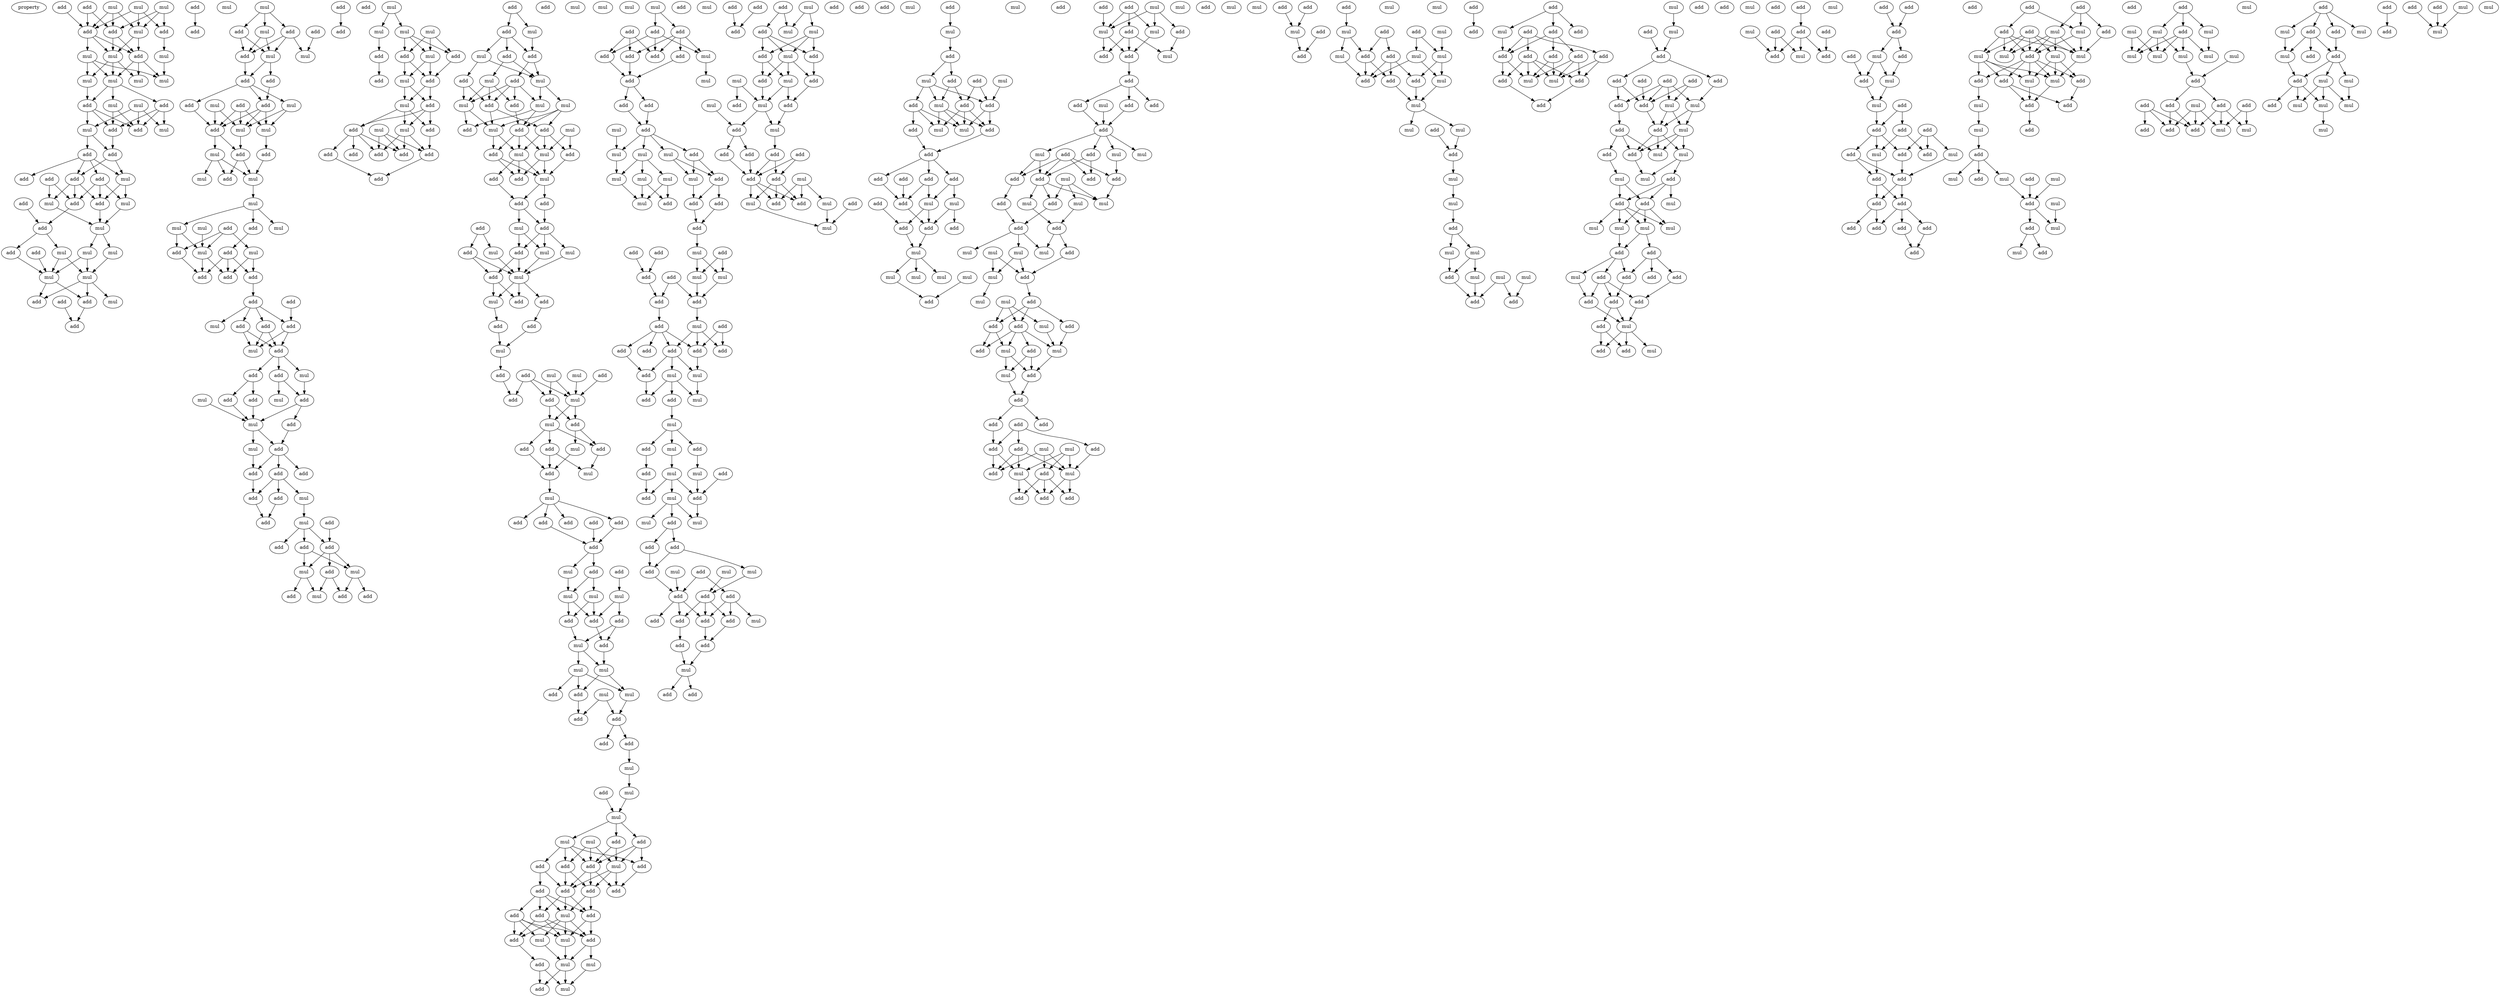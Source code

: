 digraph {
    node [fontcolor=black]
    property [mul=2,lf=1.3]
    0 [ label = add ];
    1 [ label = add ];
    2 [ label = mul ];
    3 [ label = mul ];
    4 [ label = mul ];
    5 [ label = add ];
    6 [ label = add ];
    7 [ label = mul ];
    8 [ label = add ];
    9 [ label = add ];
    10 [ label = mul ];
    11 [ label = mul ];
    12 [ label = mul ];
    13 [ label = mul ];
    14 [ label = mul ];
    15 [ label = mul ];
    16 [ label = mul ];
    17 [ label = add ];
    18 [ label = add ];
    19 [ label = mul ];
    20 [ label = mul ];
    21 [ label = add ];
    22 [ label = add ];
    23 [ label = mul ];
    24 [ label = mul ];
    25 [ label = add ];
    26 [ label = add ];
    27 [ label = add ];
    28 [ label = add ];
    29 [ label = add ];
    30 [ label = mul ];
    31 [ label = add ];
    32 [ label = mul ];
    33 [ label = add ];
    34 [ label = mul ];
    35 [ label = add ];
    36 [ label = add ];
    37 [ label = mul ];
    38 [ label = add ];
    39 [ label = mul ];
    40 [ label = mul ];
    41 [ label = mul ];
    42 [ label = add ];
    43 [ label = add ];
    44 [ label = mul ];
    45 [ label = mul ];
    46 [ label = add ];
    47 [ label = add ];
    48 [ label = mul ];
    49 [ label = add ];
    50 [ label = add ];
    51 [ label = add ];
    52 [ label = add ];
    53 [ label = mul ];
    54 [ label = mul ];
    55 [ label = mul ];
    56 [ label = add ];
    57 [ label = add ];
    58 [ label = add ];
    59 [ label = mul ];
    60 [ label = mul ];
    61 [ label = add ];
    62 [ label = add ];
    63 [ label = add ];
    64 [ label = add ];
    65 [ label = add ];
    66 [ label = add ];
    67 [ label = mul ];
    68 [ label = mul ];
    69 [ label = add ];
    70 [ label = mul ];
    71 [ label = mul ];
    72 [ label = add ];
    73 [ label = add ];
    74 [ label = mul ];
    75 [ label = add ];
    76 [ label = mul ];
    77 [ label = mul ];
    78 [ label = mul ];
    79 [ label = add ];
    80 [ label = mul ];
    81 [ label = mul ];
    82 [ label = mul ];
    83 [ label = add ];
    84 [ label = add ];
    85 [ label = add ];
    86 [ label = mul ];
    87 [ label = mul ];
    88 [ label = add ];
    89 [ label = add ];
    90 [ label = add ];
    91 [ label = add ];
    92 [ label = add ];
    93 [ label = add ];
    94 [ label = add ];
    95 [ label = add ];
    96 [ label = add ];
    97 [ label = add ];
    98 [ label = mul ];
    99 [ label = mul ];
    100 [ label = add ];
    101 [ label = add ];
    102 [ label = mul ];
    103 [ label = add ];
    104 [ label = add ];
    105 [ label = add ];
    106 [ label = add ];
    107 [ label = mul ];
    108 [ label = mul ];
    109 [ label = add ];
    110 [ label = mul ];
    111 [ label = mul ];
    112 [ label = add ];
    113 [ label = add ];
    114 [ label = add ];
    115 [ label = add ];
    116 [ label = add ];
    117 [ label = add ];
    118 [ label = mul ];
    119 [ label = add ];
    120 [ label = mul ];
    121 [ label = add ];
    122 [ label = add ];
    123 [ label = add ];
    124 [ label = add ];
    125 [ label = add ];
    126 [ label = mul ];
    127 [ label = add ];
    128 [ label = mul ];
    129 [ label = add ];
    130 [ label = add ];
    131 [ label = mul ];
    132 [ label = add ];
    133 [ label = mul ];
    134 [ label = mul ];
    135 [ label = mul ];
    136 [ label = mul ];
    137 [ label = add ];
    138 [ label = mul ];
    139 [ label = add ];
    140 [ label = add ];
    141 [ label = mul ];
    142 [ label = add ];
    143 [ label = add ];
    144 [ label = mul ];
    145 [ label = add ];
    146 [ label = add ];
    147 [ label = mul ];
    148 [ label = add ];
    149 [ label = mul ];
    150 [ label = add ];
    151 [ label = add ];
    152 [ label = add ];
    153 [ label = add ];
    154 [ label = add ];
    155 [ label = add ];
    156 [ label = add ];
    157 [ label = mul ];
    158 [ label = add ];
    159 [ label = add ];
    160 [ label = mul ];
    161 [ label = add ];
    162 [ label = add ];
    163 [ label = add ];
    164 [ label = mul ];
    165 [ label = add ];
    166 [ label = mul ];
    167 [ label = add ];
    168 [ label = add ];
    169 [ label = mul ];
    170 [ label = mul ];
    171 [ label = mul ];
    172 [ label = add ];
    173 [ label = add ];
    174 [ label = mul ];
    175 [ label = mul ];
    176 [ label = add ];
    177 [ label = add ];
    178 [ label = mul ];
    179 [ label = add ];
    180 [ label = mul ];
    181 [ label = add ];
    182 [ label = add ];
    183 [ label = mul ];
    184 [ label = add ];
    185 [ label = add ];
    186 [ label = mul ];
    187 [ label = add ];
    188 [ label = add ];
    189 [ label = mul ];
    190 [ label = mul ];
    191 [ label = add ];
    192 [ label = mul ];
    193 [ label = add ];
    194 [ label = add ];
    195 [ label = mul ];
    196 [ label = mul ];
    197 [ label = add ];
    198 [ label = add ];
    199 [ label = add ];
    200 [ label = add ];
    201 [ label = mul ];
    202 [ label = mul ];
    203 [ label = add ];
    204 [ label = mul ];
    205 [ label = add ];
    206 [ label = add ];
    207 [ label = add ];
    208 [ label = add ];
    209 [ label = mul ];
    210 [ label = mul ];
    211 [ label = add ];
    212 [ label = add ];
    213 [ label = add ];
    214 [ label = add ];
    215 [ label = mul ];
    216 [ label = mul ];
    217 [ label = add ];
    218 [ label = mul ];
    219 [ label = add ];
    220 [ label = add ];
    221 [ label = add ];
    222 [ label = add ];
    223 [ label = add ];
    224 [ label = add ];
    225 [ label = mul ];
    226 [ label = add ];
    227 [ label = add ];
    228 [ label = mul ];
    229 [ label = mul ];
    230 [ label = mul ];
    231 [ label = add ];
    232 [ label = add ];
    233 [ label = add ];
    234 [ label = add ];
    235 [ label = mul ];
    236 [ label = mul ];
    237 [ label = mul ];
    238 [ label = add ];
    239 [ label = mul ];
    240 [ label = add ];
    241 [ label = mul ];
    242 [ label = add ];
    243 [ label = add ];
    244 [ label = mul ];
    245 [ label = add ];
    246 [ label = add ];
    247 [ label = mul ];
    248 [ label = mul ];
    249 [ label = mul ];
    250 [ label = add ];
    251 [ label = mul ];
    252 [ label = mul ];
    253 [ label = add ];
    254 [ label = mul ];
    255 [ label = mul ];
    256 [ label = add ];
    257 [ label = add ];
    258 [ label = add ];
    259 [ label = add ];
    260 [ label = mul ];
    261 [ label = add ];
    262 [ label = add ];
    263 [ label = add ];
    264 [ label = add ];
    265 [ label = add ];
    266 [ label = add ];
    267 [ label = add ];
    268 [ label = mul ];
    269 [ label = add ];
    270 [ label = mul ];
    271 [ label = add ];
    272 [ label = mul ];
    273 [ label = add ];
    274 [ label = mul ];
    275 [ label = mul ];
    276 [ label = add ];
    277 [ label = add ];
    278 [ label = mul ];
    279 [ label = mul ];
    280 [ label = add ];
    281 [ label = add ];
    282 [ label = add ];
    283 [ label = mul ];
    284 [ label = add ];
    285 [ label = add ];
    286 [ label = add ];
    287 [ label = add ];
    288 [ label = add ];
    289 [ label = mul ];
    290 [ label = add ];
    291 [ label = add ];
    292 [ label = mul ];
    293 [ label = add ];
    294 [ label = mul ];
    295 [ label = add ];
    296 [ label = mul ];
    297 [ label = mul ];
    298 [ label = mul ];
    299 [ label = mul ];
    300 [ label = add ];
    301 [ label = mul ];
    302 [ label = mul ];
    303 [ label = add ];
    304 [ label = add ];
    305 [ label = add ];
    306 [ label = mul ];
    307 [ label = add ];
    308 [ label = add ];
    309 [ label = add ];
    310 [ label = add ];
    311 [ label = mul ];
    312 [ label = add ];
    313 [ label = mul ];
    314 [ label = mul ];
    315 [ label = add ];
    316 [ label = add ];
    317 [ label = add ];
    318 [ label = add ];
    319 [ label = add ];
    320 [ label = mul ];
    321 [ label = add ];
    322 [ label = add ];
    323 [ label = add ];
    324 [ label = add ];
    325 [ label = add ];
    326 [ label = mul ];
    327 [ label = add ];
    328 [ label = mul ];
    329 [ label = add ];
    330 [ label = mul ];
    331 [ label = add ];
    332 [ label = add ];
    333 [ label = mul ];
    334 [ label = add ];
    335 [ label = add ];
    336 [ label = mul ];
    337 [ label = mul ];
    338 [ label = mul ];
    339 [ label = add ];
    340 [ label = add ];
    341 [ label = mul ];
    342 [ label = add ];
    343 [ label = add ];
    344 [ label = mul ];
    345 [ label = mul ];
    346 [ label = mul ];
    347 [ label = add ];
    348 [ label = add ];
    349 [ label = add ];
    350 [ label = mul ];
    351 [ label = mul ];
    352 [ label = mul ];
    353 [ label = add ];
    354 [ label = add ];
    355 [ label = add ];
    356 [ label = add ];
    357 [ label = add ];
    358 [ label = add ];
    359 [ label = add ];
    360 [ label = add ];
    361 [ label = mul ];
    362 [ label = add ];
    363 [ label = add ];
    364 [ label = add ];
    365 [ label = mul ];
    366 [ label = add ];
    367 [ label = add ];
    368 [ label = add ];
    369 [ label = add ];
    370 [ label = add ];
    371 [ label = mul ];
    372 [ label = add ];
    373 [ label = add ];
    374 [ label = add ];
    375 [ label = add ];
    376 [ label = mul ];
    377 [ label = mul ];
    378 [ label = add ];
    379 [ label = add ];
    380 [ label = mul ];
    381 [ label = mul ];
    382 [ label = add ];
    383 [ label = mul ];
    384 [ label = add ];
    385 [ label = mul ];
    386 [ label = mul ];
    387 [ label = add ];
    388 [ label = add ];
    389 [ label = mul ];
    390 [ label = add ];
    391 [ label = add ];
    392 [ label = add ];
    393 [ label = add ];
    394 [ label = add ];
    395 [ label = add ];
    396 [ label = add ];
    397 [ label = add ];
    398 [ label = mul ];
    399 [ label = mul ];
    400 [ label = add ];
    401 [ label = add ];
    402 [ label = mul ];
    403 [ label = add ];
    404 [ label = mul ];
    405 [ label = mul ];
    406 [ label = add ];
    407 [ label = mul ];
    408 [ label = mul ];
    409 [ label = add ];
    410 [ label = mul ];
    411 [ label = add ];
    412 [ label = mul ];
    413 [ label = add ];
    414 [ label = add ];
    415 [ label = add ];
    416 [ label = mul ];
    417 [ label = add ];
    418 [ label = mul ];
    419 [ label = add ];
    420 [ label = add ];
    421 [ label = mul ];
    422 [ label = add ];
    423 [ label = add ];
    424 [ label = add ];
    425 [ label = add ];
    426 [ label = add ];
    427 [ label = mul ];
    428 [ label = mul ];
    429 [ label = add ];
    430 [ label = add ];
    431 [ label = add ];
    432 [ label = add ];
    433 [ label = add ];
    434 [ label = mul ];
    435 [ label = mul ];
    436 [ label = mul ];
    437 [ label = mul ];
    438 [ label = mul ];
    439 [ label = add ];
    440 [ label = add ];
    441 [ label = add ];
    442 [ label = mul ];
    443 [ label = add ];
    444 [ label = mul ];
    445 [ label = add ];
    446 [ label = mul ];
    447 [ label = mul ];
    448 [ label = add ];
    449 [ label = add ];
    450 [ label = mul ];
    451 [ label = add ];
    452 [ label = add ];
    453 [ label = add ];
    454 [ label = add ];
    455 [ label = add ];
    456 [ label = mul ];
    457 [ label = add ];
    458 [ label = add ];
    459 [ label = mul ];
    460 [ label = mul ];
    461 [ label = add ];
    462 [ label = add ];
    463 [ label = mul ];
    464 [ label = add ];
    465 [ label = mul ];
    466 [ label = add ];
    467 [ label = add ];
    468 [ label = add ];
    469 [ label = mul ];
    470 [ label = add ];
    471 [ label = mul ];
    472 [ label = add ];
    473 [ label = mul ];
    474 [ label = add ];
    475 [ label = add ];
    476 [ label = mul ];
    477 [ label = mul ];
    478 [ label = mul ];
    479 [ label = mul ];
    480 [ label = add ];
    481 [ label = add ];
    482 [ label = mul ];
    483 [ label = mul ];
    484 [ label = mul ];
    485 [ label = add ];
    486 [ label = add ];
    487 [ label = add ];
    488 [ label = add ];
    489 [ label = mul ];
    490 [ label = add ];
    491 [ label = add ];
    492 [ label = mul ];
    493 [ label = mul ];
    494 [ label = mul ];
    495 [ label = add ];
    496 [ label = add ];
    497 [ label = add ];
    498 [ label = add ];
    499 [ label = add ];
    500 [ label = add ];
    501 [ label = mul ];
    502 [ label = mul ];
    503 [ label = add ];
    504 [ label = add ];
    505 [ label = mul ];
    506 [ label = add ];
    507 [ label = add ];
    508 [ label = mul ];
    509 [ label = add ];
    510 [ label = add ];
    511 [ label = mul ];
    512 [ label = add ];
    513 [ label = mul ];
    514 [ label = add ];
    515 [ label = add ];
    516 [ label = add ];
    517 [ label = mul ];
    518 [ label = add ];
    519 [ label = add ];
    520 [ label = add ];
    521 [ label = mul ];
    522 [ label = mul ];
    523 [ label = add ];
    524 [ label = mul ];
    525 [ label = mul ];
    526 [ label = add ];
    527 [ label = mul ];
    528 [ label = add ];
    529 [ label = add ];
    530 [ label = mul ];
    531 [ label = add ];
    532 [ label = add ];
    533 [ label = mul ];
    534 [ label = add ];
    535 [ label = mul ];
    536 [ label = mul ];
    537 [ label = mul ];
    538 [ label = mul ];
    539 [ label = add ];
    540 [ label = mul ];
    541 [ label = add ];
    542 [ label = mul ];
    543 [ label = add ];
    544 [ label = add ];
    545 [ label = mul ];
    546 [ label = mul ];
    547 [ label = add ];
    548 [ label = mul ];
    549 [ label = mul ];
    550 [ label = mul ];
    551 [ label = add ];
    552 [ label = add ];
    553 [ label = add ];
    554 [ label = add ];
    555 [ label = mul ];
    556 [ label = add ];
    557 [ label = add ];
    558 [ label = add ];
    559 [ label = add ];
    560 [ label = add ];
    561 [ label = add ];
    562 [ label = add ];
    563 [ label = add ];
    564 [ label = mul ];
    565 [ label = add ];
    566 [ label = mul ];
    567 [ label = add ];
    568 [ label = mul ];
    569 [ label = add ];
    570 [ label = mul ];
    571 [ label = add ];
    572 [ label = add ];
    573 [ label = add ];
    574 [ label = add ];
    575 [ label = add ];
    576 [ label = add ];
    577 [ label = add ];
    578 [ label = add ];
    579 [ label = add ];
    580 [ label = mul ];
    581 [ label = mul ];
    582 [ label = add ];
    583 [ label = add ];
    584 [ label = add ];
    585 [ label = mul ];
    586 [ label = add ];
    587 [ label = mul ];
    588 [ label = add ];
    589 [ label = mul ];
    590 [ label = mul ];
    591 [ label = add ];
    592 [ label = mul ];
    593 [ label = add ];
    594 [ label = add ];
    595 [ label = mul ];
    596 [ label = mul ];
    597 [ label = mul ];
    598 [ label = mul ];
    599 [ label = mul ];
    600 [ label = add ];
    601 [ label = add ];
    602 [ label = add ];
    603 [ label = add ];
    604 [ label = add ];
    605 [ label = mul ];
    606 [ label = add ];
    607 [ label = add ];
    608 [ label = add ];
    609 [ label = add ];
    610 [ label = add ];
    611 [ label = mul ];
    612 [ label = mul ];
    613 [ label = mul ];
    614 [ label = add ];
    615 [ label = add ];
    616 [ label = add ];
    617 [ label = add ];
    618 [ label = add ];
    619 [ label = add ];
    620 [ label = mul ];
    621 [ label = add ];
    622 [ label = mul ];
    623 [ label = mul ];
    624 [ label = add ];
    625 [ label = add ];
    626 [ label = add ];
    627 [ label = add ];
    628 [ label = add ];
    629 [ label = mul ];
    630 [ label = add ];
    631 [ label = add ];
    632 [ label = add ];
    633 [ label = add ];
    634 [ label = mul ];
    635 [ label = mul ];
    636 [ label = add ];
    637 [ label = add ];
    638 [ label = add ];
    639 [ label = add ];
    640 [ label = add ];
    641 [ label = mul ];
    642 [ label = mul ];
    643 [ label = add ];
    644 [ label = add ];
    645 [ label = add ];
    646 [ label = add ];
    647 [ label = add ];
    648 [ label = add ];
    649 [ label = add ];
    650 [ label = add ];
    651 [ label = add ];
    652 [ label = add ];
    653 [ label = add ];
    654 [ label = add ];
    655 [ label = add ];
    656 [ label = add ];
    657 [ label = mul ];
    658 [ label = add ];
    659 [ label = mul ];
    660 [ label = add ];
    661 [ label = mul ];
    662 [ label = mul ];
    663 [ label = mul ];
    664 [ label = add ];
    665 [ label = mul ];
    666 [ label = add ];
    667 [ label = mul ];
    668 [ label = add ];
    669 [ label = mul ];
    670 [ label = add ];
    671 [ label = mul ];
    672 [ label = add ];
    673 [ label = add ];
    674 [ label = add ];
    675 [ label = mul ];
    676 [ label = add ];
    677 [ label = mul ];
    678 [ label = add ];
    679 [ label = mul ];
    680 [ label = add ];
    681 [ label = mul ];
    682 [ label = mul ];
    683 [ label = add ];
    684 [ label = add ];
    685 [ label = mul ];
    686 [ label = mul ];
    687 [ label = add ];
    688 [ label = add ];
    689 [ label = add ];
    690 [ label = mul ];
    691 [ label = mul ];
    692 [ label = mul ];
    693 [ label = mul ];
    694 [ label = add ];
    695 [ label = mul ];
    696 [ label = mul ];
    697 [ label = mul ];
    698 [ label = mul ];
    699 [ label = mul ];
    700 [ label = add ];
    701 [ label = add ];
    702 [ label = mul ];
    703 [ label = add ];
    704 [ label = add ];
    705 [ label = add ];
    706 [ label = mul ];
    707 [ label = add ];
    708 [ label = add ];
    709 [ label = mul ];
    710 [ label = add ];
    711 [ label = add ];
    712 [ label = add ];
    713 [ label = mul ];
    714 [ label = add ];
    715 [ label = mul ];
    716 [ label = add ];
    717 [ label = add ];
    718 [ label = add ];
    719 [ label = mul ];
    720 [ label = add ];
    721 [ label = add ];
    722 [ label = mul ];
    723 [ label = mul ];
    724 [ label = mul ];
    725 [ label = mul ];
    726 [ label = mul ];
    727 [ label = add ];
    728 [ label = mul ];
    729 [ label = add ];
    730 [ label = add ];
    731 [ label = mul ];
    732 [ label = mul ];
    733 [ label = mul ];
    0 -> 5 [ name = 0 ];
    1 -> 5 [ name = 1 ];
    1 -> 6 [ name = 2 ];
    2 -> 5 [ name = 3 ];
    2 -> 6 [ name = 4 ];
    2 -> 7 [ name = 5 ];
    3 -> 6 [ name = 6 ];
    3 -> 7 [ name = 7 ];
    3 -> 8 [ name = 8 ];
    4 -> 5 [ name = 9 ];
    4 -> 7 [ name = 10 ];
    4 -> 8 [ name = 11 ];
    5 -> 9 [ name = 12 ];
    5 -> 10 [ name = 13 ];
    5 -> 12 [ name = 14 ];
    6 -> 9 [ name = 15 ];
    6 -> 10 [ name = 16 ];
    7 -> 9 [ name = 17 ];
    7 -> 10 [ name = 18 ];
    8 -> 11 [ name = 19 ];
    9 -> 13 [ name = 20 ];
    9 -> 14 [ name = 21 ];
    9 -> 16 [ name = 22 ];
    10 -> 14 [ name = 23 ];
    10 -> 15 [ name = 24 ];
    10 -> 16 [ name = 25 ];
    11 -> 13 [ name = 26 ];
    12 -> 13 [ name = 27 ];
    12 -> 14 [ name = 28 ];
    12 -> 15 [ name = 29 ];
    14 -> 17 [ name = 30 ];
    14 -> 18 [ name = 31 ];
    14 -> 19 [ name = 32 ];
    15 -> 17 [ name = 33 ];
    17 -> 21 [ name = 34 ];
    17 -> 22 [ name = 35 ];
    17 -> 23 [ name = 36 ];
    18 -> 21 [ name = 37 ];
    18 -> 22 [ name = 38 ];
    18 -> 24 [ name = 39 ];
    19 -> 21 [ name = 40 ];
    19 -> 22 [ name = 41 ];
    20 -> 21 [ name = 42 ];
    20 -> 23 [ name = 43 ];
    20 -> 24 [ name = 44 ];
    22 -> 26 [ name = 45 ];
    23 -> 25 [ name = 46 ];
    23 -> 26 [ name = 47 ];
    25 -> 28 [ name = 48 ];
    25 -> 29 [ name = 49 ];
    25 -> 30 [ name = 50 ];
    25 -> 31 [ name = 51 ];
    26 -> 30 [ name = 52 ];
    26 -> 31 [ name = 53 ];
    27 -> 34 [ name = 54 ];
    27 -> 36 [ name = 55 ];
    28 -> 32 [ name = 56 ];
    28 -> 33 [ name = 57 ];
    28 -> 36 [ name = 58 ];
    30 -> 32 [ name = 59 ];
    30 -> 33 [ name = 60 ];
    31 -> 33 [ name = 61 ];
    31 -> 34 [ name = 62 ];
    31 -> 36 [ name = 63 ];
    32 -> 37 [ name = 64 ];
    33 -> 37 [ name = 65 ];
    34 -> 37 [ name = 66 ];
    35 -> 38 [ name = 67 ];
    36 -> 38 [ name = 68 ];
    37 -> 40 [ name = 69 ];
    37 -> 41 [ name = 70 ];
    38 -> 39 [ name = 71 ];
    38 -> 42 [ name = 72 ];
    39 -> 44 [ name = 73 ];
    39 -> 45 [ name = 74 ];
    40 -> 45 [ name = 75 ];
    41 -> 44 [ name = 76 ];
    41 -> 45 [ name = 77 ];
    42 -> 44 [ name = 78 ];
    43 -> 44 [ name = 79 ];
    44 -> 46 [ name = 80 ];
    44 -> 49 [ name = 81 ];
    45 -> 46 [ name = 82 ];
    45 -> 48 [ name = 83 ];
    45 -> 49 [ name = 84 ];
    47 -> 50 [ name = 85 ];
    49 -> 50 [ name = 86 ];
    51 -> 52 [ name = 87 ];
    54 -> 55 [ name = 88 ];
    54 -> 56 [ name = 89 ];
    54 -> 58 [ name = 90 ];
    55 -> 59 [ name = 91 ];
    55 -> 61 [ name = 92 ];
    56 -> 59 [ name = 93 ];
    56 -> 61 [ name = 94 ];
    57 -> 60 [ name = 95 ];
    58 -> 59 [ name = 96 ];
    58 -> 60 [ name = 97 ];
    58 -> 61 [ name = 98 ];
    59 -> 62 [ name = 99 ];
    59 -> 63 [ name = 100 ];
    61 -> 62 [ name = 101 ];
    62 -> 64 [ name = 102 ];
    62 -> 65 [ name = 103 ];
    62 -> 68 [ name = 104 ];
    63 -> 64 [ name = 105 ];
    64 -> 69 [ name = 106 ];
    64 -> 70 [ name = 107 ];
    64 -> 71 [ name = 108 ];
    65 -> 69 [ name = 109 ];
    66 -> 69 [ name = 110 ];
    66 -> 70 [ name = 111 ];
    66 -> 71 [ name = 112 ];
    67 -> 69 [ name = 113 ];
    67 -> 70 [ name = 114 ];
    68 -> 70 [ name = 115 ];
    68 -> 71 [ name = 116 ];
    69 -> 73 [ name = 117 ];
    69 -> 74 [ name = 118 ];
    70 -> 73 [ name = 119 ];
    71 -> 72 [ name = 120 ];
    72 -> 77 [ name = 121 ];
    73 -> 75 [ name = 122 ];
    73 -> 77 [ name = 123 ];
    74 -> 75 [ name = 124 ];
    74 -> 76 [ name = 125 ];
    74 -> 77 [ name = 126 ];
    77 -> 78 [ name = 127 ];
    78 -> 81 [ name = 128 ];
    78 -> 82 [ name = 129 ];
    78 -> 83 [ name = 130 ];
    79 -> 84 [ name = 131 ];
    79 -> 86 [ name = 132 ];
    79 -> 87 [ name = 133 ];
    80 -> 87 [ name = 134 ];
    81 -> 84 [ name = 135 ];
    81 -> 87 [ name = 136 ];
    83 -> 85 [ name = 137 ];
    84 -> 90 [ name = 138 ];
    85 -> 88 [ name = 139 ];
    85 -> 90 [ name = 140 ];
    85 -> 91 [ name = 141 ];
    86 -> 88 [ name = 142 ];
    86 -> 91 [ name = 143 ];
    87 -> 88 [ name = 144 ];
    87 -> 90 [ name = 145 ];
    89 -> 94 [ name = 146 ];
    91 -> 92 [ name = 147 ];
    92 -> 95 [ name = 148 ];
    92 -> 96 [ name = 149 ];
    92 -> 97 [ name = 150 ];
    92 -> 98 [ name = 151 ];
    93 -> 95 [ name = 152 ];
    95 -> 99 [ name = 153 ];
    95 -> 100 [ name = 154 ];
    96 -> 99 [ name = 155 ];
    96 -> 100 [ name = 156 ];
    97 -> 99 [ name = 157 ];
    97 -> 100 [ name = 158 ];
    100 -> 101 [ name = 159 ];
    100 -> 102 [ name = 160 ];
    100 -> 103 [ name = 161 ];
    101 -> 105 [ name = 162 ];
    101 -> 108 [ name = 163 ];
    102 -> 105 [ name = 164 ];
    103 -> 104 [ name = 165 ];
    103 -> 106 [ name = 166 ];
    104 -> 110 [ name = 167 ];
    105 -> 109 [ name = 168 ];
    105 -> 110 [ name = 169 ];
    106 -> 110 [ name = 170 ];
    107 -> 110 [ name = 171 ];
    109 -> 113 [ name = 172 ];
    110 -> 111 [ name = 173 ];
    110 -> 113 [ name = 174 ];
    111 -> 116 [ name = 175 ];
    113 -> 114 [ name = 176 ];
    113 -> 115 [ name = 177 ];
    113 -> 116 [ name = 178 ];
    114 -> 117 [ name = 179 ];
    114 -> 118 [ name = 180 ];
    114 -> 119 [ name = 181 ];
    116 -> 119 [ name = 182 ];
    117 -> 121 [ name = 183 ];
    118 -> 120 [ name = 184 ];
    119 -> 121 [ name = 185 ];
    120 -> 123 [ name = 186 ];
    120 -> 124 [ name = 187 ];
    120 -> 125 [ name = 188 ];
    122 -> 125 [ name = 189 ];
    123 -> 126 [ name = 190 ];
    123 -> 128 [ name = 191 ];
    125 -> 126 [ name = 192 ];
    125 -> 127 [ name = 193 ];
    125 -> 128 [ name = 194 ];
    126 -> 129 [ name = 195 ];
    126 -> 131 [ name = 196 ];
    127 -> 131 [ name = 197 ];
    127 -> 132 [ name = 198 ];
    128 -> 130 [ name = 199 ];
    128 -> 132 [ name = 200 ];
    133 -> 134 [ name = 201 ];
    133 -> 136 [ name = 202 ];
    134 -> 137 [ name = 203 ];
    135 -> 138 [ name = 204 ];
    135 -> 139 [ name = 205 ];
    135 -> 140 [ name = 206 ];
    136 -> 138 [ name = 207 ];
    136 -> 139 [ name = 208 ];
    136 -> 140 [ name = 209 ];
    137 -> 142 [ name = 210 ];
    138 -> 141 [ name = 211 ];
    138 -> 143 [ name = 212 ];
    139 -> 141 [ name = 213 ];
    139 -> 143 [ name = 214 ];
    140 -> 143 [ name = 215 ];
    141 -> 144 [ name = 216 ];
    141 -> 145 [ name = 217 ];
    143 -> 144 [ name = 218 ];
    143 -> 145 [ name = 219 ];
    144 -> 146 [ name = 220 ];
    144 -> 148 [ name = 221 ];
    144 -> 149 [ name = 222 ];
    145 -> 146 [ name = 223 ];
    145 -> 148 [ name = 224 ];
    145 -> 149 [ name = 225 ];
    146 -> 152 [ name = 226 ];
    147 -> 151 [ name = 227 ];
    147 -> 152 [ name = 228 ];
    147 -> 154 [ name = 229 ];
    148 -> 150 [ name = 230 ];
    148 -> 151 [ name = 231 ];
    148 -> 153 [ name = 232 ];
    148 -> 154 [ name = 233 ];
    149 -> 151 [ name = 234 ];
    149 -> 152 [ name = 235 ];
    149 -> 154 [ name = 236 ];
    152 -> 155 [ name = 237 ];
    153 -> 155 [ name = 238 ];
    156 -> 157 [ name = 239 ];
    156 -> 158 [ name = 240 ];
    157 -> 162 [ name = 241 ];
    158 -> 160 [ name = 242 ];
    158 -> 161 [ name = 243 ];
    158 -> 162 [ name = 244 ];
    160 -> 164 [ name = 245 ];
    160 -> 165 [ name = 246 ];
    161 -> 164 [ name = 247 ];
    161 -> 166 [ name = 248 ];
    162 -> 163 [ name = 249 ];
    162 -> 164 [ name = 250 ];
    163 -> 167 [ name = 251 ];
    163 -> 168 [ name = 252 ];
    163 -> 169 [ name = 253 ];
    163 -> 171 [ name = 254 ];
    164 -> 170 [ name = 255 ];
    164 -> 171 [ name = 256 ];
    165 -> 167 [ name = 257 ];
    165 -> 169 [ name = 258 ];
    166 -> 167 [ name = 259 ];
    166 -> 168 [ name = 260 ];
    166 -> 169 [ name = 261 ];
    167 -> 172 [ name = 262 ];
    167 -> 175 [ name = 263 ];
    168 -> 173 [ name = 264 ];
    169 -> 175 [ name = 265 ];
    169 -> 176 [ name = 266 ];
    170 -> 172 [ name = 267 ];
    170 -> 173 [ name = 268 ];
    170 -> 175 [ name = 269 ];
    171 -> 173 [ name = 270 ];
    171 -> 176 [ name = 271 ];
    172 -> 177 [ name = 272 ];
    172 -> 178 [ name = 273 ];
    172 -> 180 [ name = 274 ];
    173 -> 178 [ name = 275 ];
    173 -> 179 [ name = 276 ];
    173 -> 180 [ name = 277 ];
    174 -> 177 [ name = 278 ];
    174 -> 180 [ name = 279 ];
    175 -> 178 [ name = 280 ];
    175 -> 179 [ name = 281 ];
    177 -> 183 [ name = 282 ];
    178 -> 181 [ name = 283 ];
    178 -> 182 [ name = 284 ];
    178 -> 183 [ name = 285 ];
    179 -> 181 [ name = 286 ];
    179 -> 183 [ name = 287 ];
    180 -> 181 [ name = 288 ];
    180 -> 183 [ name = 289 ];
    182 -> 185 [ name = 290 ];
    183 -> 184 [ name = 291 ];
    183 -> 185 [ name = 292 ];
    184 -> 188 [ name = 293 ];
    185 -> 186 [ name = 294 ];
    185 -> 188 [ name = 295 ];
    186 -> 190 [ name = 296 ];
    186 -> 193 [ name = 297 ];
    187 -> 189 [ name = 298 ];
    187 -> 191 [ name = 299 ];
    188 -> 190 [ name = 300 ];
    188 -> 192 [ name = 301 ];
    188 -> 193 [ name = 302 ];
    189 -> 195 [ name = 303 ];
    190 -> 195 [ name = 304 ];
    191 -> 194 [ name = 305 ];
    191 -> 195 [ name = 306 ];
    192 -> 195 [ name = 307 ];
    193 -> 194 [ name = 308 ];
    193 -> 195 [ name = 309 ];
    194 -> 196 [ name = 310 ];
    194 -> 198 [ name = 311 ];
    195 -> 196 [ name = 312 ];
    195 -> 197 [ name = 313 ];
    195 -> 198 [ name = 314 ];
    196 -> 199 [ name = 315 ];
    197 -> 200 [ name = 316 ];
    199 -> 201 [ name = 317 ];
    200 -> 201 [ name = 318 ];
    201 -> 203 [ name = 319 ];
    202 -> 209 [ name = 320 ];
    203 -> 207 [ name = 321 ];
    204 -> 208 [ name = 322 ];
    204 -> 209 [ name = 323 ];
    205 -> 207 [ name = 324 ];
    205 -> 208 [ name = 325 ];
    205 -> 209 [ name = 326 ];
    206 -> 209 [ name = 327 ];
    208 -> 210 [ name = 328 ];
    208 -> 211 [ name = 329 ];
    209 -> 210 [ name = 330 ];
    209 -> 211 [ name = 331 ];
    210 -> 212 [ name = 332 ];
    210 -> 213 [ name = 333 ];
    210 -> 214 [ name = 334 ];
    211 -> 212 [ name = 335 ];
    211 -> 215 [ name = 336 ];
    212 -> 216 [ name = 337 ];
    213 -> 217 [ name = 338 ];
    214 -> 216 [ name = 339 ];
    214 -> 217 [ name = 340 ];
    215 -> 217 [ name = 341 ];
    217 -> 218 [ name = 342 ];
    218 -> 220 [ name = 343 ];
    218 -> 221 [ name = 344 ];
    218 -> 222 [ name = 345 ];
    218 -> 223 [ name = 346 ];
    219 -> 224 [ name = 347 ];
    220 -> 224 [ name = 348 ];
    223 -> 224 [ name = 349 ];
    224 -> 225 [ name = 350 ];
    224 -> 227 [ name = 351 ];
    225 -> 228 [ name = 352 ];
    226 -> 229 [ name = 353 ];
    227 -> 228 [ name = 354 ];
    227 -> 230 [ name = 355 ];
    228 -> 231 [ name = 356 ];
    228 -> 232 [ name = 357 ];
    229 -> 231 [ name = 358 ];
    229 -> 233 [ name = 359 ];
    230 -> 231 [ name = 360 ];
    230 -> 232 [ name = 361 ];
    231 -> 234 [ name = 362 ];
    232 -> 235 [ name = 363 ];
    233 -> 234 [ name = 364 ];
    233 -> 235 [ name = 365 ];
    234 -> 236 [ name = 366 ];
    235 -> 236 [ name = 367 ];
    235 -> 237 [ name = 368 ];
    236 -> 238 [ name = 369 ];
    236 -> 239 [ name = 370 ];
    237 -> 238 [ name = 371 ];
    237 -> 239 [ name = 372 ];
    237 -> 240 [ name = 373 ];
    238 -> 243 [ name = 374 ];
    239 -> 242 [ name = 375 ];
    241 -> 242 [ name = 376 ];
    241 -> 243 [ name = 377 ];
    242 -> 245 [ name = 378 ];
    242 -> 246 [ name = 379 ];
    246 -> 247 [ name = 380 ];
    247 -> 251 [ name = 381 ];
    250 -> 252 [ name = 382 ];
    251 -> 252 [ name = 383 ];
    252 -> 253 [ name = 384 ];
    252 -> 254 [ name = 385 ];
    252 -> 256 [ name = 386 ];
    253 -> 258 [ name = 387 ];
    253 -> 260 [ name = 388 ];
    253 -> 261 [ name = 389 ];
    254 -> 257 [ name = 390 ];
    254 -> 258 [ name = 391 ];
    254 -> 259 [ name = 392 ];
    254 -> 261 [ name = 393 ];
    255 -> 259 [ name = 394 ];
    255 -> 260 [ name = 395 ];
    255 -> 261 [ name = 396 ];
    256 -> 260 [ name = 397 ];
    256 -> 261 [ name = 398 ];
    257 -> 263 [ name = 399 ];
    257 -> 265 [ name = 400 ];
    258 -> 264 [ name = 401 ];
    259 -> 262 [ name = 402 ];
    259 -> 263 [ name = 403 ];
    260 -> 262 [ name = 404 ];
    260 -> 263 [ name = 405 ];
    260 -> 264 [ name = 406 ];
    261 -> 262 [ name = 407 ];
    261 -> 263 [ name = 408 ];
    261 -> 264 [ name = 409 ];
    262 -> 268 [ name = 410 ];
    262 -> 269 [ name = 411 ];
    263 -> 266 [ name = 412 ];
    263 -> 268 [ name = 413 ];
    263 -> 269 [ name = 414 ];
    265 -> 266 [ name = 415 ];
    265 -> 267 [ name = 416 ];
    265 -> 268 [ name = 417 ];
    265 -> 269 [ name = 418 ];
    266 -> 270 [ name = 419 ];
    266 -> 271 [ name = 420 ];
    266 -> 273 [ name = 421 ];
    267 -> 270 [ name = 422 ];
    267 -> 271 [ name = 423 ];
    267 -> 272 [ name = 424 ];
    267 -> 273 [ name = 425 ];
    268 -> 270 [ name = 426 ];
    268 -> 271 [ name = 427 ];
    268 -> 272 [ name = 428 ];
    268 -> 273 [ name = 429 ];
    269 -> 270 [ name = 430 ];
    269 -> 271 [ name = 431 ];
    270 -> 274 [ name = 432 ];
    271 -> 274 [ name = 433 ];
    271 -> 275 [ name = 434 ];
    272 -> 274 [ name = 435 ];
    273 -> 276 [ name = 436 ];
    274 -> 277 [ name = 437 ];
    274 -> 278 [ name = 438 ];
    275 -> 278 [ name = 439 ];
    276 -> 277 [ name = 440 ];
    276 -> 278 [ name = 441 ];
    279 -> 280 [ name = 442 ];
    279 -> 281 [ name = 443 ];
    280 -> 283 [ name = 444 ];
    280 -> 284 [ name = 445 ];
    280 -> 285 [ name = 446 ];
    280 -> 287 [ name = 447 ];
    281 -> 283 [ name = 448 ];
    281 -> 285 [ name = 449 ];
    281 -> 286 [ name = 450 ];
    282 -> 285 [ name = 451 ];
    282 -> 286 [ name = 452 ];
    282 -> 287 [ name = 453 ];
    283 -> 289 [ name = 454 ];
    284 -> 288 [ name = 455 ];
    286 -> 288 [ name = 456 ];
    287 -> 288 [ name = 457 ];
    288 -> 290 [ name = 458 ];
    288 -> 291 [ name = 459 ];
    290 -> 293 [ name = 460 ];
    291 -> 293 [ name = 461 ];
    292 -> 294 [ name = 462 ];
    293 -> 294 [ name = 463 ];
    293 -> 295 [ name = 464 ];
    293 -> 296 [ name = 465 ];
    293 -> 297 [ name = 466 ];
    294 -> 302 [ name = 467 ];
    295 -> 298 [ name = 468 ];
    295 -> 300 [ name = 469 ];
    296 -> 298 [ name = 470 ];
    296 -> 300 [ name = 471 ];
    297 -> 299 [ name = 472 ];
    297 -> 301 [ name = 473 ];
    297 -> 302 [ name = 474 ];
    298 -> 303 [ name = 475 ];
    299 -> 304 [ name = 476 ];
    299 -> 306 [ name = 477 ];
    300 -> 303 [ name = 478 ];
    300 -> 305 [ name = 479 ];
    301 -> 304 [ name = 480 ];
    301 -> 306 [ name = 481 ];
    302 -> 306 [ name = 482 ];
    303 -> 307 [ name = 483 ];
    305 -> 307 [ name = 484 ];
    307 -> 311 [ name = 485 ];
    308 -> 312 [ name = 486 ];
    309 -> 312 [ name = 487 ];
    310 -> 313 [ name = 488 ];
    310 -> 314 [ name = 489 ];
    311 -> 313 [ name = 490 ];
    311 -> 314 [ name = 491 ];
    312 -> 316 [ name = 492 ];
    313 -> 317 [ name = 493 ];
    314 -> 317 [ name = 494 ];
    315 -> 316 [ name = 495 ];
    315 -> 317 [ name = 496 ];
    316 -> 319 [ name = 497 ];
    317 -> 320 [ name = 498 ];
    318 -> 324 [ name = 499 ];
    318 -> 325 [ name = 500 ];
    319 -> 321 [ name = 501 ];
    319 -> 322 [ name = 502 ];
    319 -> 323 [ name = 503 ];
    319 -> 325 [ name = 504 ];
    320 -> 323 [ name = 505 ];
    320 -> 324 [ name = 506 ];
    320 -> 325 [ name = 507 ];
    322 -> 327 [ name = 508 ];
    323 -> 326 [ name = 509 ];
    323 -> 327 [ name = 510 ];
    323 -> 328 [ name = 511 ];
    325 -> 326 [ name = 512 ];
    326 -> 330 [ name = 513 ];
    327 -> 331 [ name = 514 ];
    328 -> 329 [ name = 515 ];
    328 -> 330 [ name = 516 ];
    328 -> 331 [ name = 517 ];
    329 -> 333 [ name = 518 ];
    333 -> 334 [ name = 519 ];
    333 -> 335 [ name = 520 ];
    333 -> 336 [ name = 521 ];
    334 -> 339 [ name = 522 ];
    335 -> 337 [ name = 523 ];
    336 -> 338 [ name = 524 ];
    337 -> 343 [ name = 525 ];
    338 -> 342 [ name = 526 ];
    338 -> 343 [ name = 527 ];
    338 -> 344 [ name = 528 ];
    339 -> 342 [ name = 529 ];
    340 -> 343 [ name = 530 ];
    343 -> 345 [ name = 531 ];
    344 -> 345 [ name = 532 ];
    344 -> 346 [ name = 533 ];
    344 -> 347 [ name = 534 ];
    347 -> 348 [ name = 535 ];
    347 -> 349 [ name = 536 ];
    348 -> 353 [ name = 537 ];
    349 -> 351 [ name = 538 ];
    349 -> 353 [ name = 539 ];
    350 -> 356 [ name = 540 ];
    351 -> 355 [ name = 541 ];
    352 -> 355 [ name = 542 ];
    353 -> 356 [ name = 543 ];
    354 -> 356 [ name = 544 ];
    354 -> 357 [ name = 545 ];
    355 -> 358 [ name = 546 ];
    355 -> 359 [ name = 547 ];
    355 -> 360 [ name = 548 ];
    356 -> 358 [ name = 549 ];
    356 -> 359 [ name = 550 ];
    356 -> 362 [ name = 551 ];
    357 -> 359 [ name = 552 ];
    357 -> 360 [ name = 553 ];
    357 -> 361 [ name = 554 ];
    358 -> 363 [ name = 555 ];
    359 -> 364 [ name = 556 ];
    360 -> 364 [ name = 557 ];
    363 -> 365 [ name = 558 ];
    364 -> 365 [ name = 559 ];
    365 -> 366 [ name = 560 ];
    365 -> 369 [ name = 561 ];
    367 -> 370 [ name = 562 ];
    368 -> 370 [ name = 563 ];
    371 -> 376 [ name = 564 ];
    371 -> 377 [ name = 565 ];
    374 -> 375 [ name = 566 ];
    374 -> 376 [ name = 567 ];
    375 -> 378 [ name = 568 ];
    375 -> 379 [ name = 569 ];
    375 -> 380 [ name = 570 ];
    377 -> 378 [ name = 571 ];
    377 -> 379 [ name = 572 ];
    377 -> 380 [ name = 573 ];
    378 -> 383 [ name = 574 ];
    378 -> 384 [ name = 575 ];
    379 -> 382 [ name = 576 ];
    380 -> 382 [ name = 577 ];
    380 -> 383 [ name = 578 ];
    380 -> 384 [ name = 579 ];
    381 -> 385 [ name = 580 ];
    381 -> 388 [ name = 581 ];
    382 -> 387 [ name = 582 ];
    383 -> 385 [ name = 583 ];
    383 -> 387 [ name = 584 ];
    384 -> 385 [ name = 585 ];
    385 -> 389 [ name = 586 ];
    385 -> 390 [ name = 587 ];
    386 -> 390 [ name = 588 ];
    387 -> 389 [ name = 589 ];
    389 -> 394 [ name = 590 ];
    390 -> 392 [ name = 591 ];
    390 -> 395 [ name = 592 ];
    391 -> 396 [ name = 593 ];
    391 -> 397 [ name = 594 ];
    392 -> 396 [ name = 595 ];
    394 -> 396 [ name = 596 ];
    394 -> 397 [ name = 597 ];
    395 -> 396 [ name = 598 ];
    396 -> 400 [ name = 599 ];
    396 -> 402 [ name = 600 ];
    396 -> 403 [ name = 601 ];
    397 -> 400 [ name = 602 ];
    397 -> 402 [ name = 603 ];
    397 -> 403 [ name = 604 ];
    398 -> 399 [ name = 605 ];
    398 -> 400 [ name = 606 ];
    398 -> 403 [ name = 607 ];
    399 -> 404 [ name = 608 ];
    401 -> 404 [ name = 609 ];
    402 -> 404 [ name = 610 ];
    406 -> 407 [ name = 611 ];
    407 -> 409 [ name = 612 ];
    409 -> 410 [ name = 613 ];
    409 -> 411 [ name = 614 ];
    410 -> 414 [ name = 615 ];
    410 -> 416 [ name = 616 ];
    410 -> 417 [ name = 617 ];
    411 -> 415 [ name = 618 ];
    411 -> 416 [ name = 619 ];
    412 -> 417 [ name = 620 ];
    413 -> 415 [ name = 621 ];
    413 -> 417 [ name = 622 ];
    414 -> 418 [ name = 623 ];
    414 -> 420 [ name = 624 ];
    414 -> 421 [ name = 625 ];
    415 -> 418 [ name = 626 ];
    415 -> 419 [ name = 627 ];
    415 -> 421 [ name = 628 ];
    416 -> 418 [ name = 629 ];
    416 -> 419 [ name = 630 ];
    416 -> 421 [ name = 631 ];
    417 -> 418 [ name = 632 ];
    417 -> 419 [ name = 633 ];
    419 -> 422 [ name = 634 ];
    420 -> 422 [ name = 635 ];
    422 -> 423 [ name = 636 ];
    422 -> 424 [ name = 637 ];
    422 -> 426 [ name = 638 ];
    423 -> 430 [ name = 639 ];
    424 -> 427 [ name = 640 ];
    424 -> 428 [ name = 641 ];
    425 -> 430 [ name = 642 ];
    426 -> 427 [ name = 643 ];
    426 -> 430 [ name = 644 ];
    427 -> 431 [ name = 645 ];
    427 -> 433 [ name = 646 ];
    428 -> 432 [ name = 647 ];
    428 -> 433 [ name = 648 ];
    429 -> 431 [ name = 649 ];
    430 -> 433 [ name = 650 ];
    431 -> 434 [ name = 651 ];
    433 -> 434 [ name = 652 ];
    434 -> 435 [ name = 653 ];
    434 -> 436 [ name = 654 ];
    434 -> 437 [ name = 655 ];
    436 -> 439 [ name = 656 ];
    438 -> 439 [ name = 657 ];
    441 -> 447 [ name = 658 ];
    442 -> 446 [ name = 659 ];
    442 -> 447 [ name = 660 ];
    442 -> 448 [ name = 661 ];
    443 -> 445 [ name = 662 ];
    443 -> 446 [ name = 663 ];
    443 -> 447 [ name = 664 ];
    445 -> 450 [ name = 665 ];
    445 -> 451 [ name = 666 ];
    445 -> 452 [ name = 667 ];
    446 -> 451 [ name = 668 ];
    447 -> 451 [ name = 669 ];
    447 -> 452 [ name = 670 ];
    448 -> 450 [ name = 671 ];
    451 -> 453 [ name = 672 ];
    453 -> 454 [ name = 673 ];
    453 -> 455 [ name = 674 ];
    453 -> 457 [ name = 675 ];
    455 -> 458 [ name = 676 ];
    456 -> 458 [ name = 677 ];
    457 -> 458 [ name = 678 ];
    458 -> 459 [ name = 679 ];
    458 -> 460 [ name = 680 ];
    458 -> 462 [ name = 681 ];
    458 -> 463 [ name = 682 ];
    459 -> 466 [ name = 683 ];
    459 -> 467 [ name = 684 ];
    460 -> 464 [ name = 685 ];
    461 -> 464 [ name = 686 ];
    461 -> 466 [ name = 687 ];
    461 -> 467 [ name = 688 ];
    461 -> 468 [ name = 689 ];
    462 -> 467 [ name = 690 ];
    462 -> 468 [ name = 691 ];
    464 -> 473 [ name = 692 ];
    465 -> 469 [ name = 693 ];
    465 -> 470 [ name = 694 ];
    465 -> 473 [ name = 695 ];
    466 -> 472 [ name = 696 ];
    467 -> 470 [ name = 697 ];
    467 -> 471 [ name = 698 ];
    467 -> 473 [ name = 699 ];
    469 -> 474 [ name = 700 ];
    470 -> 475 [ name = 701 ];
    471 -> 474 [ name = 702 ];
    472 -> 475 [ name = 703 ];
    474 -> 478 [ name = 704 ];
    474 -> 480 [ name = 705 ];
    475 -> 476 [ name = 706 ];
    475 -> 478 [ name = 707 ];
    475 -> 479 [ name = 708 ];
    477 -> 481 [ name = 709 ];
    477 -> 482 [ name = 710 ];
    479 -> 481 [ name = 711 ];
    479 -> 482 [ name = 712 ];
    480 -> 481 [ name = 713 ];
    481 -> 485 [ name = 714 ];
    482 -> 484 [ name = 715 ];
    483 -> 486 [ name = 716 ];
    483 -> 488 [ name = 717 ];
    483 -> 489 [ name = 718 ];
    485 -> 486 [ name = 719 ];
    485 -> 487 [ name = 720 ];
    485 -> 488 [ name = 721 ];
    486 -> 490 [ name = 722 ];
    486 -> 491 [ name = 723 ];
    486 -> 492 [ name = 724 ];
    486 -> 493 [ name = 725 ];
    487 -> 492 [ name = 726 ];
    488 -> 491 [ name = 727 ];
    488 -> 493 [ name = 728 ];
    489 -> 492 [ name = 729 ];
    490 -> 494 [ name = 730 ];
    490 -> 495 [ name = 731 ];
    492 -> 495 [ name = 732 ];
    493 -> 494 [ name = 733 ];
    493 -> 495 [ name = 734 ];
    494 -> 496 [ name = 735 ];
    495 -> 496 [ name = 736 ];
    496 -> 497 [ name = 737 ];
    496 -> 499 [ name = 738 ];
    498 -> 500 [ name = 739 ];
    498 -> 503 [ name = 740 ];
    498 -> 504 [ name = 741 ];
    499 -> 500 [ name = 742 ];
    500 -> 505 [ name = 743 ];
    500 -> 506 [ name = 744 ];
    501 -> 505 [ name = 745 ];
    501 -> 507 [ name = 746 ];
    501 -> 508 [ name = 747 ];
    502 -> 506 [ name = 748 ];
    502 -> 507 [ name = 749 ];
    502 -> 508 [ name = 750 ];
    503 -> 508 [ name = 751 ];
    504 -> 505 [ name = 752 ];
    504 -> 506 [ name = 753 ];
    504 -> 508 [ name = 754 ];
    505 -> 510 [ name = 755 ];
    505 -> 512 [ name = 756 ];
    507 -> 509 [ name = 757 ];
    507 -> 510 [ name = 758 ];
    507 -> 512 [ name = 759 ];
    508 -> 509 [ name = 760 ];
    508 -> 510 [ name = 761 ];
    514 -> 517 [ name = 762 ];
    515 -> 517 [ name = 763 ];
    516 -> 519 [ name = 764 ];
    517 -> 519 [ name = 765 ];
    518 -> 521 [ name = 766 ];
    520 -> 525 [ name = 767 ];
    520 -> 527 [ name = 768 ];
    521 -> 524 [ name = 769 ];
    521 -> 528 [ name = 770 ];
    522 -> 527 [ name = 771 ];
    523 -> 526 [ name = 772 ];
    523 -> 528 [ name = 773 ];
    524 -> 532 [ name = 774 ];
    525 -> 530 [ name = 775 ];
    525 -> 532 [ name = 776 ];
    526 -> 529 [ name = 777 ];
    526 -> 531 [ name = 778 ];
    526 -> 532 [ name = 779 ];
    527 -> 529 [ name = 780 ];
    527 -> 530 [ name = 781 ];
    528 -> 531 [ name = 782 ];
    528 -> 532 [ name = 783 ];
    529 -> 533 [ name = 784 ];
    530 -> 533 [ name = 785 ];
    531 -> 533 [ name = 786 ];
    533 -> 537 [ name = 787 ];
    533 -> 538 [ name = 788 ];
    534 -> 539 [ name = 789 ];
    538 -> 539 [ name = 790 ];
    539 -> 540 [ name = 791 ];
    540 -> 542 [ name = 792 ];
    541 -> 544 [ name = 793 ];
    542 -> 543 [ name = 794 ];
    543 -> 545 [ name = 795 ];
    543 -> 546 [ name = 796 ];
    545 -> 547 [ name = 797 ];
    546 -> 547 [ name = 798 ];
    546 -> 550 [ name = 799 ];
    547 -> 551 [ name = 800 ];
    548 -> 551 [ name = 801 ];
    548 -> 552 [ name = 802 ];
    549 -> 552 [ name = 803 ];
    550 -> 551 [ name = 804 ];
    553 -> 555 [ name = 805 ];
    553 -> 556 [ name = 806 ];
    553 -> 557 [ name = 807 ];
    554 -> 558 [ name = 808 ];
    554 -> 559 [ name = 809 ];
    554 -> 561 [ name = 810 ];
    555 -> 558 [ name = 811 ];
    557 -> 558 [ name = 812 ];
    557 -> 560 [ name = 813 ];
    557 -> 562 [ name = 814 ];
    558 -> 564 [ name = 815 ];
    558 -> 565 [ name = 816 ];
    559 -> 563 [ name = 817 ];
    559 -> 566 [ name = 818 ];
    560 -> 563 [ name = 819 ];
    560 -> 564 [ name = 820 ];
    560 -> 566 [ name = 821 ];
    561 -> 563 [ name = 822 ];
    561 -> 564 [ name = 823 ];
    561 -> 565 [ name = 824 ];
    561 -> 566 [ name = 825 ];
    562 -> 564 [ name = 826 ];
    562 -> 566 [ name = 827 ];
    563 -> 567 [ name = 828 ];
    565 -> 567 [ name = 829 ];
    568 -> 570 [ name = 830 ];
    569 -> 573 [ name = 831 ];
    570 -> 573 [ name = 832 ];
    573 -> 576 [ name = 833 ];
    573 -> 578 [ name = 834 ];
    574 -> 582 [ name = 835 ];
    575 -> 579 [ name = 836 ];
    575 -> 580 [ name = 837 ];
    575 -> 581 [ name = 838 ];
    575 -> 582 [ name = 839 ];
    576 -> 579 [ name = 840 ];
    576 -> 582 [ name = 841 ];
    577 -> 581 [ name = 842 ];
    577 -> 582 [ name = 843 ];
    578 -> 580 [ name = 844 ];
    579 -> 584 [ name = 845 ];
    580 -> 583 [ name = 846 ];
    580 -> 585 [ name = 847 ];
    581 -> 583 [ name = 848 ];
    581 -> 585 [ name = 849 ];
    582 -> 583 [ name = 850 ];
    583 -> 587 [ name = 851 ];
    583 -> 588 [ name = 852 ];
    583 -> 589 [ name = 853 ];
    584 -> 586 [ name = 854 ];
    584 -> 588 [ name = 855 ];
    584 -> 589 [ name = 856 ];
    585 -> 587 [ name = 857 ];
    585 -> 588 [ name = 858 ];
    585 -> 589 [ name = 859 ];
    586 -> 592 [ name = 860 ];
    587 -> 590 [ name = 861 ];
    587 -> 591 [ name = 862 ];
    588 -> 590 [ name = 863 ];
    591 -> 593 [ name = 864 ];
    591 -> 594 [ name = 865 ];
    591 -> 595 [ name = 866 ];
    592 -> 593 [ name = 867 ];
    592 -> 594 [ name = 868 ];
    593 -> 596 [ name = 869 ];
    593 -> 598 [ name = 870 ];
    593 -> 599 [ name = 871 ];
    594 -> 596 [ name = 872 ];
    594 -> 597 [ name = 873 ];
    594 -> 598 [ name = 874 ];
    594 -> 599 [ name = 875 ];
    598 -> 601 [ name = 876 ];
    599 -> 600 [ name = 877 ];
    599 -> 601 [ name = 878 ];
    600 -> 602 [ name = 879 ];
    600 -> 603 [ name = 880 ];
    600 -> 604 [ name = 881 ];
    601 -> 603 [ name = 882 ];
    601 -> 605 [ name = 883 ];
    601 -> 606 [ name = 884 ];
    602 -> 607 [ name = 885 ];
    603 -> 609 [ name = 886 ];
    605 -> 608 [ name = 887 ];
    606 -> 607 [ name = 888 ];
    606 -> 608 [ name = 889 ];
    606 -> 609 [ name = 890 ];
    607 -> 611 [ name = 891 ];
    608 -> 611 [ name = 892 ];
    609 -> 610 [ name = 893 ];
    609 -> 611 [ name = 894 ];
    610 -> 615 [ name = 895 ];
    610 -> 616 [ name = 896 ];
    611 -> 612 [ name = 897 ];
    611 -> 615 [ name = 898 ];
    611 -> 616 [ name = 899 ];
    617 -> 619 [ name = 900 ];
    618 -> 625 [ name = 901 ];
    619 -> 623 [ name = 902 ];
    619 -> 624 [ name = 903 ];
    619 -> 625 [ name = 904 ];
    620 -> 624 [ name = 905 ];
    621 -> 623 [ name = 906 ];
    621 -> 624 [ name = 907 ];
    626 -> 628 [ name = 908 ];
    627 -> 628 [ name = 909 ];
    628 -> 629 [ name = 910 ];
    628 -> 630 [ name = 911 ];
    629 -> 633 [ name = 912 ];
    629 -> 634 [ name = 913 ];
    630 -> 634 [ name = 914 ];
    631 -> 633 [ name = 915 ];
    633 -> 635 [ name = 916 ];
    634 -> 635 [ name = 917 ];
    635 -> 638 [ name = 918 ];
    636 -> 637 [ name = 919 ];
    636 -> 638 [ name = 920 ];
    637 -> 642 [ name = 921 ];
    637 -> 643 [ name = 922 ];
    638 -> 640 [ name = 923 ];
    638 -> 642 [ name = 924 ];
    638 -> 644 [ name = 925 ];
    639 -> 641 [ name = 926 ];
    639 -> 643 [ name = 927 ];
    639 -> 644 [ name = 928 ];
    640 -> 645 [ name = 929 ];
    640 -> 646 [ name = 930 ];
    641 -> 646 [ name = 931 ];
    642 -> 645 [ name = 932 ];
    644 -> 646 [ name = 933 ];
    645 -> 647 [ name = 934 ];
    645 -> 648 [ name = 935 ];
    646 -> 647 [ name = 936 ];
    646 -> 648 [ name = 937 ];
    647 -> 650 [ name = 938 ];
    647 -> 651 [ name = 939 ];
    647 -> 652 [ name = 940 ];
    648 -> 649 [ name = 941 ];
    648 -> 650 [ name = 942 ];
    651 -> 653 [ name = 943 ];
    652 -> 653 [ name = 944 ];
    654 -> 657 [ name = 945 ];
    654 -> 659 [ name = 946 ];
    654 -> 660 [ name = 947 ];
    655 -> 657 [ name = 948 ];
    655 -> 658 [ name = 949 ];
    656 -> 661 [ name = 950 ];
    656 -> 662 [ name = 951 ];
    656 -> 663 [ name = 952 ];
    656 -> 664 [ name = 953 ];
    656 -> 665 [ name = 954 ];
    657 -> 661 [ name = 955 ];
    657 -> 664 [ name = 956 ];
    658 -> 661 [ name = 957 ];
    658 -> 662 [ name = 958 ];
    658 -> 664 [ name = 959 ];
    658 -> 665 [ name = 960 ];
    659 -> 661 [ name = 961 ];
    659 -> 662 [ name = 962 ];
    659 -> 663 [ name = 963 ];
    659 -> 664 [ name = 964 ];
    660 -> 661 [ name = 965 ];
    661 -> 667 [ name = 966 ];
    663 -> 666 [ name = 967 ];
    663 -> 667 [ name = 968 ];
    663 -> 669 [ name = 969 ];
    664 -> 666 [ name = 970 ];
    664 -> 667 [ name = 971 ];
    664 -> 668 [ name = 972 ];
    664 -> 669 [ name = 973 ];
    664 -> 670 [ name = 974 ];
    665 -> 667 [ name = 975 ];
    665 -> 668 [ name = 976 ];
    665 -> 669 [ name = 977 ];
    665 -> 670 [ name = 978 ];
    666 -> 672 [ name = 979 ];
    667 -> 673 [ name = 980 ];
    668 -> 672 [ name = 981 ];
    668 -> 673 [ name = 982 ];
    669 -> 673 [ name = 983 ];
    670 -> 671 [ name = 984 ];
    671 -> 675 [ name = 985 ];
    673 -> 674 [ name = 986 ];
    675 -> 676 [ name = 987 ];
    676 -> 677 [ name = 988 ];
    676 -> 679 [ name = 989 ];
    676 -> 680 [ name = 990 ];
    677 -> 683 [ name = 991 ];
    678 -> 683 [ name = 992 ];
    681 -> 683 [ name = 993 ];
    682 -> 685 [ name = 994 ];
    683 -> 684 [ name = 995 ];
    683 -> 685 [ name = 996 ];
    684 -> 686 [ name = 997 ];
    684 -> 687 [ name = 998 ];
    689 -> 690 [ name = 999 ];
    689 -> 692 [ name = 1000 ];
    689 -> 694 [ name = 1001 ];
    690 -> 695 [ name = 1002 ];
    691 -> 697 [ name = 1003 ];
    691 -> 698 [ name = 1004 ];
    692 -> 697 [ name = 1005 ];
    692 -> 698 [ name = 1006 ];
    692 -> 699 [ name = 1007 ];
    694 -> 695 [ name = 1008 ];
    694 -> 697 [ name = 1009 ];
    694 -> 698 [ name = 1010 ];
    694 -> 699 [ name = 1011 ];
    696 -> 700 [ name = 1012 ];
    699 -> 700 [ name = 1013 ];
    700 -> 701 [ name = 1014 ];
    700 -> 705 [ name = 1015 ];
    701 -> 707 [ name = 1016 ];
    701 -> 708 [ name = 1017 ];
    702 -> 706 [ name = 1018 ];
    702 -> 707 [ name = 1019 ];
    702 -> 708 [ name = 1020 ];
    703 -> 706 [ name = 1021 ];
    703 -> 709 [ name = 1022 ];
    704 -> 707 [ name = 1023 ];
    704 -> 708 [ name = 1024 ];
    704 -> 710 [ name = 1025 ];
    705 -> 706 [ name = 1026 ];
    705 -> 707 [ name = 1027 ];
    705 -> 709 [ name = 1028 ];
    711 -> 712 [ name = 1029 ];
    711 -> 713 [ name = 1030 ];
    711 -> 715 [ name = 1031 ];
    711 -> 716 [ name = 1032 ];
    712 -> 720 [ name = 1033 ];
    713 -> 719 [ name = 1034 ];
    714 -> 718 [ name = 1035 ];
    716 -> 717 [ name = 1036 ];
    716 -> 719 [ name = 1037 ];
    716 -> 720 [ name = 1038 ];
    719 -> 721 [ name = 1039 ];
    720 -> 721 [ name = 1040 ];
    720 -> 722 [ name = 1041 ];
    720 -> 723 [ name = 1042 ];
    721 -> 725 [ name = 1043 ];
    721 -> 726 [ name = 1044 ];
    721 -> 727 [ name = 1045 ];
    722 -> 724 [ name = 1046 ];
    723 -> 724 [ name = 1047 ];
    723 -> 725 [ name = 1048 ];
    723 -> 726 [ name = 1049 ];
    726 -> 728 [ name = 1050 ];
    729 -> 733 [ name = 1051 ];
    730 -> 733 [ name = 1052 ];
    731 -> 733 [ name = 1053 ];
}
